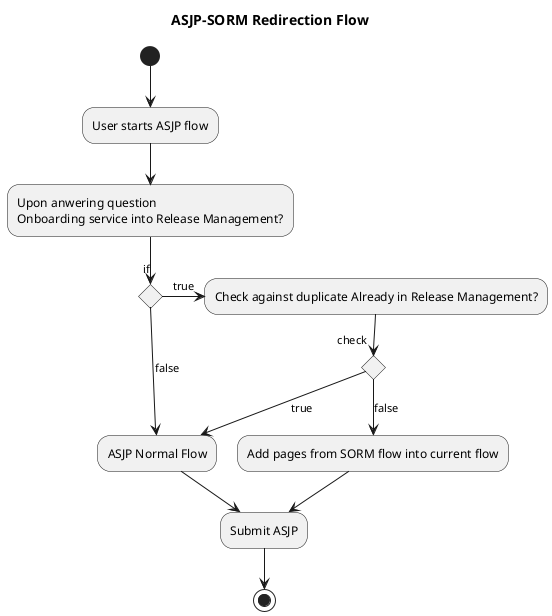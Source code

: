 @startuml
title ASJP-SORM Redirection Flow

(*) --> "User starts ASJP flow"
--> "Upon anwering question\nOnboarding service into Release Management?"

if if
-> [true] "Check against duplicate Already in Release Management?"
    if check
    --> [true] "ASJP Normal Flow" 
    else
    --> [false] "Add pages from SORM flow into current flow"
    --> "Submit ASJP"
    endif

else
  -->[false] "ASJP Normal Flow"
  --> "Submit ASJP"
endif

"Submit ASJP" -->(*)

@enduml
